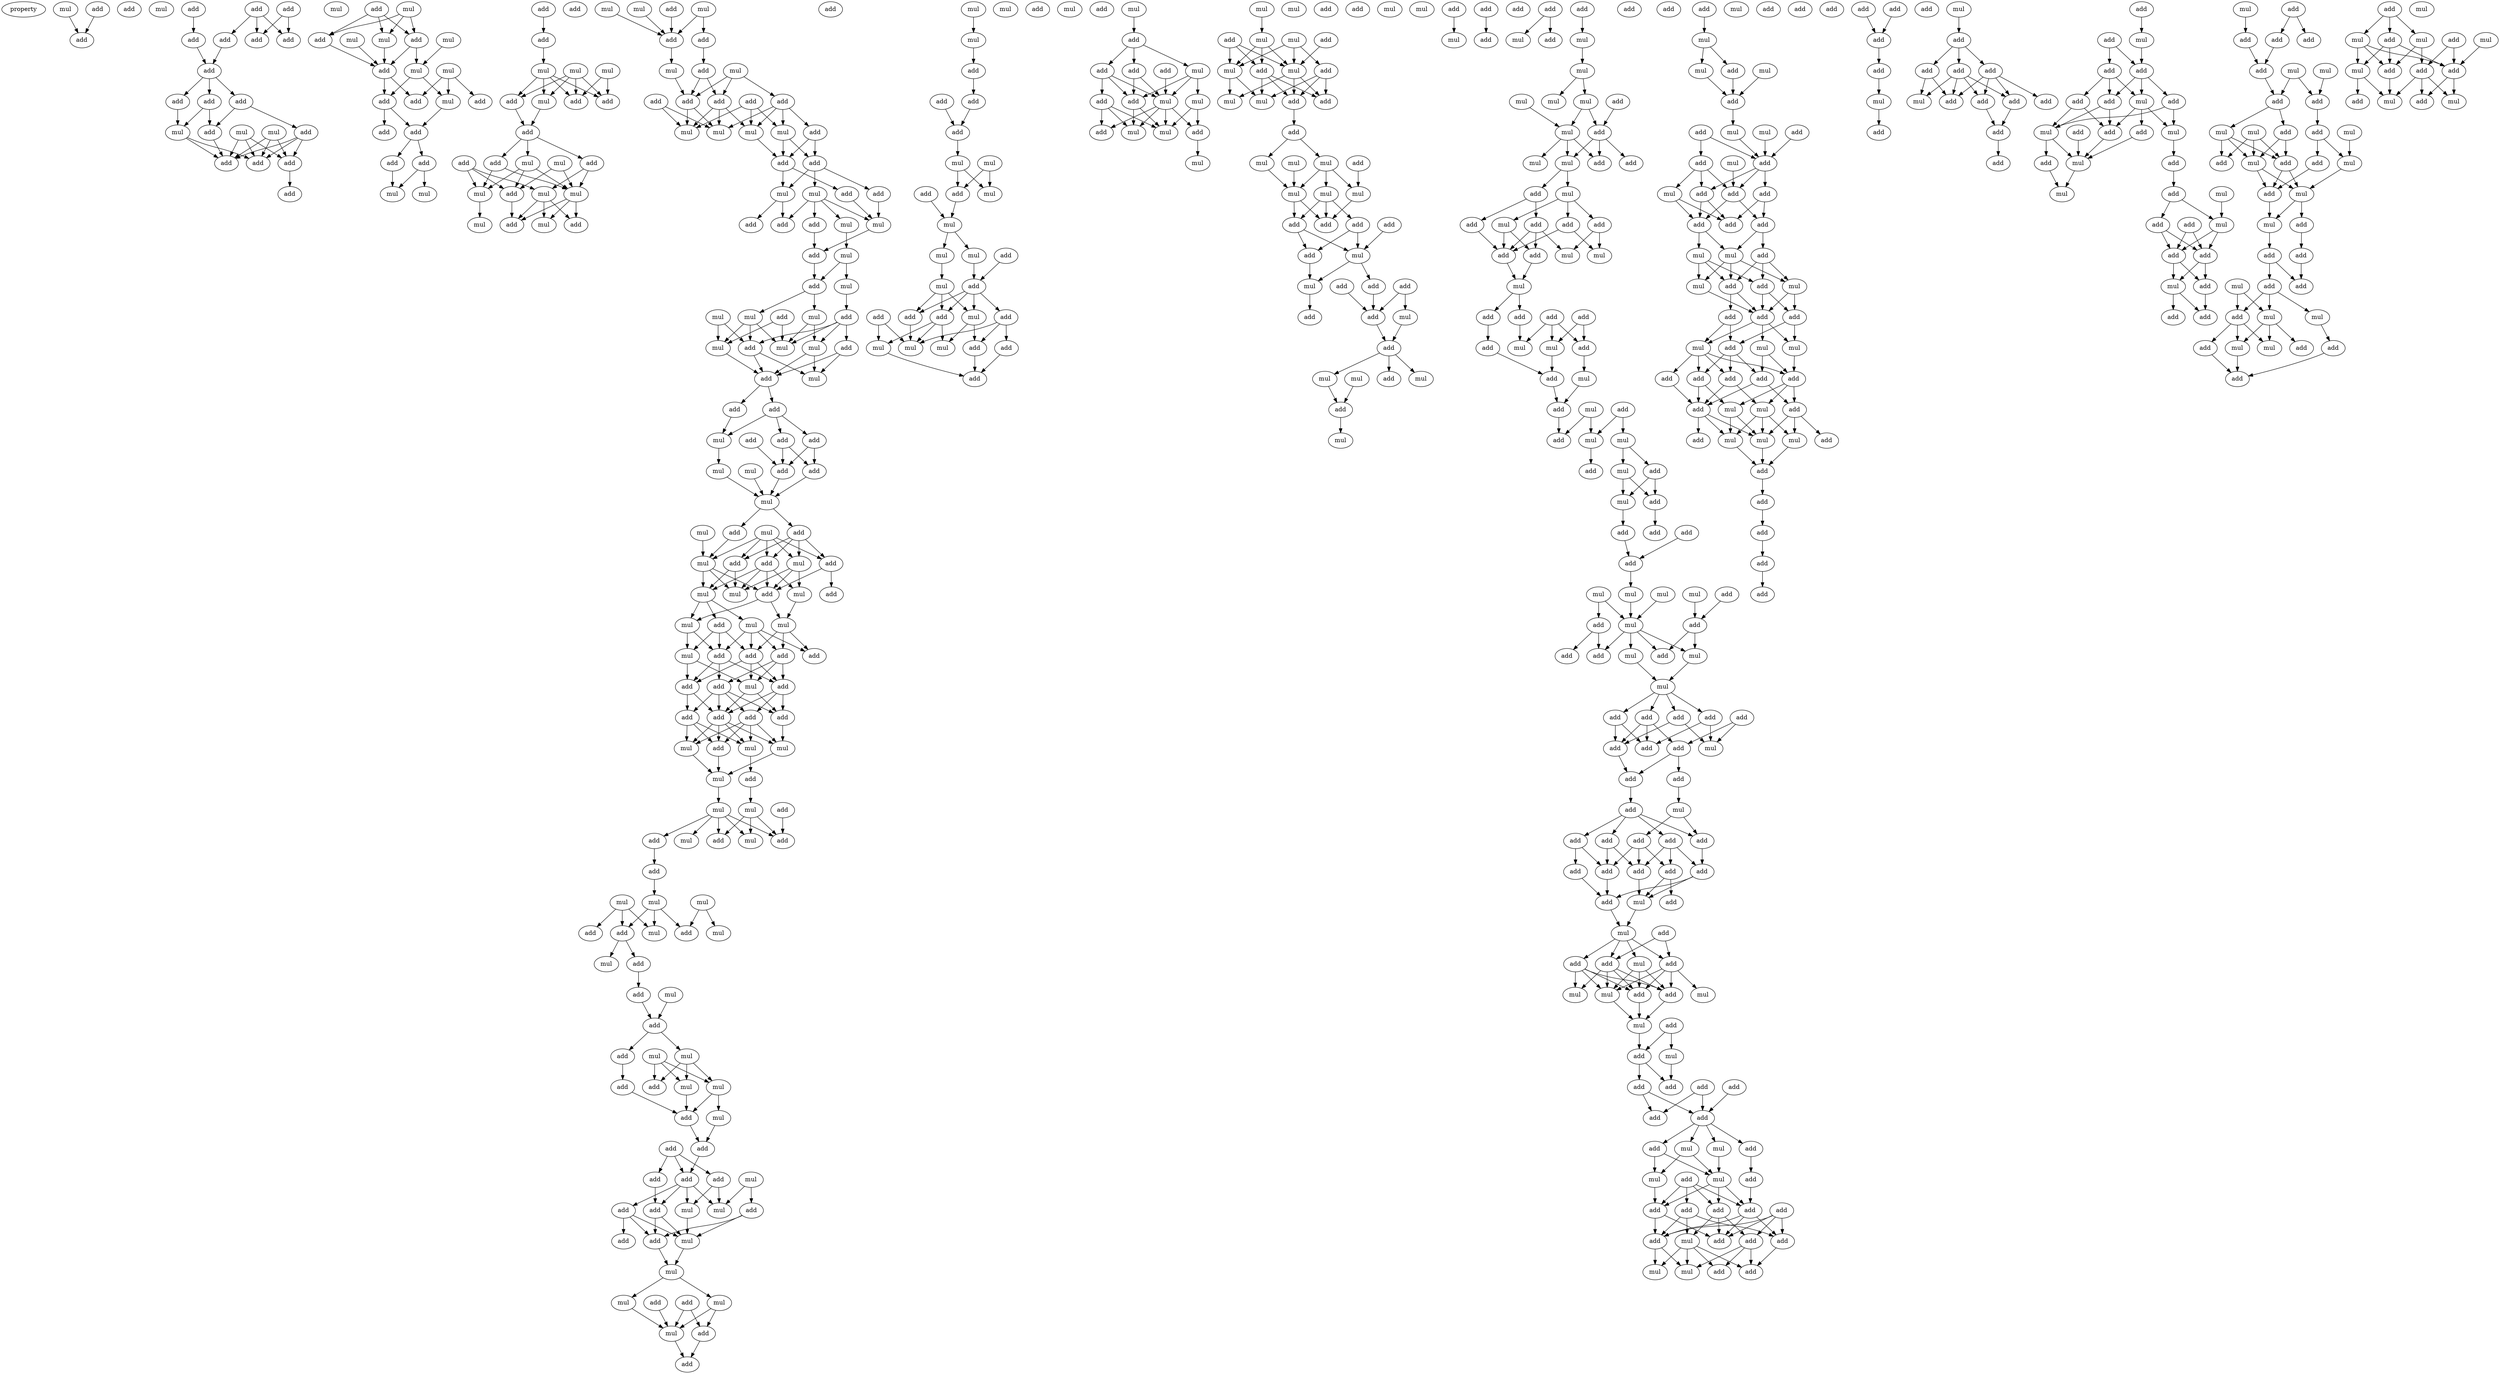 digraph {
    node [fontcolor=black]
    property [mul=2,lf=1.2]
    0 [ label = mul ];
    1 [ label = add ];
    2 [ label = mul ];
    3 [ label = add ];
    4 [ label = add ];
    5 [ label = add ];
    6 [ label = add ];
    7 [ label = add ];
    8 [ label = add ];
    9 [ label = add ];
    10 [ label = add ];
    11 [ label = add ];
    12 [ label = add ];
    13 [ label = add ];
    14 [ label = add ];
    15 [ label = add ];
    16 [ label = add ];
    17 [ label = mul ];
    18 [ label = add ];
    19 [ label = mul ];
    20 [ label = mul ];
    21 [ label = add ];
    22 [ label = add ];
    23 [ label = add ];
    24 [ label = mul ];
    25 [ label = add ];
    26 [ label = add ];
    27 [ label = mul ];
    28 [ label = mul ];
    29 [ label = mul ];
    30 [ label = add ];
    31 [ label = mul ];
    32 [ label = add ];
    33 [ label = add ];
    34 [ label = mul ];
    35 [ label = mul ];
    36 [ label = add ];
    37 [ label = mul ];
    38 [ label = add ];
    39 [ label = add ];
    40 [ label = add ];
    41 [ label = add ];
    42 [ label = add ];
    43 [ label = add ];
    44 [ label = add ];
    45 [ label = mul ];
    46 [ label = mul ];
    47 [ label = add ];
    48 [ label = mul ];
    49 [ label = mul ];
    50 [ label = mul ];
    51 [ label = add ];
    52 [ label = add ];
    53 [ label = mul ];
    54 [ label = add ];
    55 [ label = add ];
    56 [ label = add ];
    57 [ label = mul ];
    58 [ label = mul ];
    59 [ label = add ];
    60 [ label = add ];
    61 [ label = mul ];
    62 [ label = mul ];
    63 [ label = mul ];
    64 [ label = add ];
    65 [ label = add ];
    66 [ label = add ];
    67 [ label = mul ];
    68 [ label = mul ];
    69 [ label = add ];
    70 [ label = mul ];
    71 [ label = add ];
    72 [ label = mul ];
    73 [ label = mul ];
    74 [ label = add ];
    75 [ label = add ];
    76 [ label = add ];
    77 [ label = mul ];
    78 [ label = mul ];
    79 [ label = add ];
    80 [ label = add ];
    81 [ label = add ];
    82 [ label = add ];
    83 [ label = add ];
    84 [ label = add ];
    85 [ label = mul ];
    86 [ label = mul ];
    87 [ label = mul ];
    88 [ label = mul ];
    89 [ label = add ];
    90 [ label = add ];
    91 [ label = add ];
    92 [ label = mul ];
    93 [ label = add ];
    94 [ label = mul ];
    95 [ label = add ];
    96 [ label = add ];
    97 [ label = add ];
    98 [ label = mul ];
    99 [ label = add ];
    100 [ label = mul ];
    101 [ label = mul ];
    102 [ label = add ];
    103 [ label = add ];
    104 [ label = mul ];
    105 [ label = mul ];
    106 [ label = mul ];
    107 [ label = add ];
    108 [ label = mul ];
    109 [ label = add ];
    110 [ label = add ];
    111 [ label = mul ];
    112 [ label = add ];
    113 [ label = mul ];
    114 [ label = mul ];
    115 [ label = add ];
    116 [ label = mul ];
    117 [ label = add ];
    118 [ label = add ];
    119 [ label = add ];
    120 [ label = add ];
    121 [ label = add ];
    122 [ label = mul ];
    123 [ label = add ];
    124 [ label = add ];
    125 [ label = mul ];
    126 [ label = mul ];
    127 [ label = mul ];
    128 [ label = mul ];
    129 [ label = mul ];
    130 [ label = add ];
    131 [ label = add ];
    132 [ label = add ];
    133 [ label = mul ];
    134 [ label = add ];
    135 [ label = add ];
    136 [ label = mul ];
    137 [ label = add ];
    138 [ label = mul ];
    139 [ label = mul ];
    140 [ label = mul ];
    141 [ label = add ];
    142 [ label = mul ];
    143 [ label = mul ];
    144 [ label = add ];
    145 [ label = mul ];
    146 [ label = mul ];
    147 [ label = add ];
    148 [ label = add ];
    149 [ label = add ];
    150 [ label = add ];
    151 [ label = add ];
    152 [ label = add ];
    153 [ label = mul ];
    154 [ label = add ];
    155 [ label = add ];
    156 [ label = add ];
    157 [ label = add ];
    158 [ label = add ];
    159 [ label = mul ];
    160 [ label = add ];
    161 [ label = mul ];
    162 [ label = mul ];
    163 [ label = add ];
    164 [ label = mul ];
    165 [ label = mul ];
    166 [ label = add ];
    167 [ label = mul ];
    168 [ label = add ];
    169 [ label = add ];
    170 [ label = mul ];
    171 [ label = mul ];
    172 [ label = add ];
    173 [ label = add ];
    174 [ label = mul ];
    175 [ label = mul ];
    176 [ label = mul ];
    177 [ label = mul ];
    178 [ label = mul ];
    179 [ label = add ];
    180 [ label = add ];
    181 [ label = add ];
    182 [ label = mul ];
    183 [ label = add ];
    184 [ label = mul ];
    185 [ label = add ];
    186 [ label = add ];
    187 [ label = mul ];
    188 [ label = add ];
    189 [ label = mul ];
    190 [ label = add ];
    191 [ label = mul ];
    192 [ label = mul ];
    193 [ label = add ];
    194 [ label = mul ];
    195 [ label = add ];
    196 [ label = add ];
    197 [ label = add ];
    198 [ label = add ];
    199 [ label = add ];
    200 [ label = add ];
    201 [ label = mul ];
    202 [ label = mul ];
    203 [ label = mul ];
    204 [ label = add ];
    205 [ label = add ];
    206 [ label = add ];
    207 [ label = add ];
    208 [ label = mul ];
    209 [ label = add ];
    210 [ label = mul ];
    211 [ label = mul ];
    212 [ label = add ];
    213 [ label = add ];
    214 [ label = mul ];
    215 [ label = mul ];
    216 [ label = add ];
    217 [ label = add ];
    218 [ label = mul ];
    219 [ label = mul ];
    220 [ label = add ];
    221 [ label = add ];
    222 [ label = mul ];
    223 [ label = add ];
    224 [ label = add ];
    225 [ label = mul ];
    226 [ label = add ];
    227 [ label = mul ];
    228 [ label = mul ];
    229 [ label = add ];
    230 [ label = add ];
    231 [ label = mul ];
    232 [ label = add ];
    233 [ label = mul ];
    234 [ label = mul ];
    235 [ label = add ];
    236 [ label = mul ];
    237 [ label = add ];
    238 [ label = mul ];
    239 [ label = add ];
    240 [ label = add ];
    241 [ label = add ];
    242 [ label = add ];
    243 [ label = mul ];
    244 [ label = mul ];
    245 [ label = add ];
    246 [ label = mul ];
    247 [ label = add ];
    248 [ label = mul ];
    249 [ label = add ];
    250 [ label = mul ];
    251 [ label = add ];
    252 [ label = mul ];
    253 [ label = add ];
    254 [ label = add ];
    255 [ label = add ];
    256 [ label = mul ];
    257 [ label = mul ];
    258 [ label = add ];
    259 [ label = add ];
    260 [ label = mul ];
    261 [ label = add ];
    262 [ label = add ];
    263 [ label = mul ];
    264 [ label = mul ];
    265 [ label = mul ];
    266 [ label = add ];
    267 [ label = mul ];
    268 [ label = add ];
    269 [ label = mul ];
    270 [ label = mul ];
    271 [ label = mul ];
    272 [ label = add ];
    273 [ label = add ];
    274 [ label = mul ];
    275 [ label = add ];
    276 [ label = mul ];
    277 [ label = mul ];
    278 [ label = add ];
    279 [ label = add ];
    280 [ label = add ];
    281 [ label = mul ];
    282 [ label = mul ];
    283 [ label = mul ];
    284 [ label = mul ];
    285 [ label = mul ];
    286 [ label = mul ];
    287 [ label = add ];
    288 [ label = add ];
    289 [ label = add ];
    290 [ label = add ];
    291 [ label = add ];
    292 [ label = add ];
    293 [ label = mul ];
    294 [ label = mul ];
    295 [ label = add ];
    296 [ label = add ];
    297 [ label = add ];
    298 [ label = add ];
    299 [ label = mul ];
    300 [ label = mul ];
    301 [ label = add ];
    302 [ label = add ];
    303 [ label = add ];
    304 [ label = mul ];
    305 [ label = mul ];
    306 [ label = mul ];
    307 [ label = mul ];
    308 [ label = add ];
    309 [ label = add ];
    310 [ label = add ];
    311 [ label = add ];
    312 [ label = add ];
    313 [ label = mul ];
    314 [ label = add ];
    315 [ label = mul ];
    316 [ label = add ];
    317 [ label = mul ];
    318 [ label = add ];
    319 [ label = add ];
    320 [ label = mul ];
    321 [ label = mul ];
    322 [ label = mul ];
    323 [ label = add ];
    324 [ label = mul ];
    325 [ label = mul ];
    326 [ label = mul ];
    327 [ label = add ];
    328 [ label = mul ];
    329 [ label = add ];
    330 [ label = mul ];
    331 [ label = add ];
    332 [ label = add ];
    333 [ label = mul ];
    334 [ label = add ];
    335 [ label = mul ];
    336 [ label = add ];
    337 [ label = add ];
    338 [ label = add ];
    339 [ label = mul ];
    340 [ label = mul ];
    341 [ label = add ];
    342 [ label = add ];
    343 [ label = mul ];
    344 [ label = add ];
    345 [ label = add ];
    346 [ label = add ];
    347 [ label = add ];
    348 [ label = add ];
    349 [ label = mul ];
    350 [ label = mul ];
    351 [ label = add ];
    352 [ label = add ];
    353 [ label = mul ];
    354 [ label = add ];
    355 [ label = add ];
    356 [ label = mul ];
    357 [ label = mul ];
    358 [ label = mul ];
    359 [ label = add ];
    360 [ label = mul ];
    361 [ label = add ];
    362 [ label = add ];
    363 [ label = mul ];
    364 [ label = add ];
    365 [ label = add ];
    366 [ label = add ];
    367 [ label = add ];
    368 [ label = add ];
    369 [ label = mul ];
    370 [ label = add ];
    371 [ label = mul ];
    372 [ label = mul ];
    373 [ label = mul ];
    374 [ label = mul ];
    375 [ label = add ];
    376 [ label = add ];
    377 [ label = add ];
    378 [ label = mul ];
    379 [ label = add ];
    380 [ label = add ];
    381 [ label = mul ];
    382 [ label = mul ];
    383 [ label = add ];
    384 [ label = add ];
    385 [ label = add ];
    386 [ label = add ];
    387 [ label = add ];
    388 [ label = add ];
    389 [ label = mul ];
    390 [ label = add ];
    391 [ label = add ];
    392 [ label = add ];
    393 [ label = add ];
    394 [ label = mul ];
    395 [ label = add ];
    396 [ label = add ];
    397 [ label = add ];
    398 [ label = add ];
    399 [ label = add ];
    400 [ label = add ];
    401 [ label = add ];
    402 [ label = add ];
    403 [ label = add ];
    404 [ label = add ];
    405 [ label = add ];
    406 [ label = add ];
    407 [ label = mul ];
    408 [ label = add ];
    409 [ label = mul ];
    410 [ label = add ];
    411 [ label = mul ];
    412 [ label = add ];
    413 [ label = add ];
    414 [ label = add ];
    415 [ label = mul ];
    416 [ label = mul ];
    417 [ label = add ];
    418 [ label = mul ];
    419 [ label = add ];
    420 [ label = mul ];
    421 [ label = add ];
    422 [ label = add ];
    423 [ label = mul ];
    424 [ label = add ];
    425 [ label = add ];
    426 [ label = add ];
    427 [ label = add ];
    428 [ label = add ];
    429 [ label = add ];
    430 [ label = add ];
    431 [ label = add ];
    432 [ label = add ];
    433 [ label = mul ];
    434 [ label = mul ];
    435 [ label = add ];
    436 [ label = mul ];
    437 [ label = add ];
    438 [ label = add ];
    439 [ label = mul ];
    440 [ label = add ];
    441 [ label = add ];
    442 [ label = add ];
    443 [ label = add ];
    444 [ label = add ];
    445 [ label = add ];
    446 [ label = add ];
    447 [ label = mul ];
    448 [ label = add ];
    449 [ label = add ];
    450 [ label = add ];
    451 [ label = mul ];
    452 [ label = add ];
    453 [ label = add ];
    454 [ label = mul ];
    455 [ label = mul ];
    456 [ label = mul ];
    457 [ label = add ];
    458 [ label = mul ];
    459 [ label = add ];
    460 [ label = mul ];
    461 [ label = mul ];
    462 [ label = add ];
    463 [ label = add ];
    464 [ label = add ];
    465 [ label = mul ];
    466 [ label = add ];
    467 [ label = add ];
    468 [ label = mul ];
    469 [ label = add ];
    470 [ label = add ];
    471 [ label = add ];
    472 [ label = add ];
    473 [ label = add ];
    474 [ label = mul ];
    475 [ label = add ];
    476 [ label = mul ];
    477 [ label = mul ];
    478 [ label = add ];
    479 [ label = add ];
    480 [ label = mul ];
    481 [ label = add ];
    482 [ label = add ];
    483 [ label = add ];
    484 [ label = add ];
    485 [ label = mul ];
    486 [ label = mul ];
    487 [ label = mul ];
    488 [ label = add ];
    489 [ label = add ];
    490 [ label = add ];
    491 [ label = add ];
    492 [ label = add ];
    493 [ label = add ];
    494 [ label = mul ];
    495 [ label = mul ];
    496 [ label = add ];
    497 [ label = mul ];
    498 [ label = add ];
    499 [ label = add ];
    500 [ label = mul ];
    501 [ label = mul ];
    502 [ label = add ];
    503 [ label = add ];
    504 [ label = mul ];
    505 [ label = add ];
    506 [ label = add ];
    507 [ label = add ];
    508 [ label = add ];
    509 [ label = add ];
    510 [ label = add ];
    511 [ label = add ];
    512 [ label = add ];
    513 [ label = add ];
    514 [ label = add ];
    515 [ label = mul ];
    516 [ label = add ];
    517 [ label = add ];
    518 [ label = mul ];
    519 [ label = add ];
    520 [ label = add ];
    521 [ label = add ];
    522 [ label = add ];
    523 [ label = add ];
    524 [ label = mul ];
    525 [ label = add ];
    526 [ label = add ];
    527 [ label = add ];
    528 [ label = add ];
    529 [ label = add ];
    530 [ label = add ];
    531 [ label = mul ];
    532 [ label = add ];
    533 [ label = add ];
    534 [ label = add ];
    535 [ label = add ];
    536 [ label = add ];
    537 [ label = add ];
    538 [ label = mul ];
    539 [ label = add ];
    540 [ label = mul ];
    541 [ label = add ];
    542 [ label = mul ];
    543 [ label = add ];
    544 [ label = add ];
    545 [ label = mul ];
    546 [ label = add ];
    547 [ label = mul ];
    548 [ label = add ];
    549 [ label = mul ];
    550 [ label = add ];
    551 [ label = mul ];
    552 [ label = add ];
    553 [ label = add ];
    554 [ label = add ];
    555 [ label = mul ];
    556 [ label = add ];
    557 [ label = mul ];
    558 [ label = add ];
    559 [ label = add ];
    560 [ label = add ];
    561 [ label = add ];
    562 [ label = add ];
    563 [ label = add ];
    564 [ label = add ];
    565 [ label = mul ];
    566 [ label = mul ];
    567 [ label = add ];
    568 [ label = add ];
    569 [ label = add ];
    570 [ label = mul ];
    571 [ label = mul ];
    572 [ label = mul ];
    573 [ label = add ];
    574 [ label = add ];
    575 [ label = mul ];
    576 [ label = add ];
    577 [ label = add ];
    578 [ label = mul ];
    579 [ label = add ];
    580 [ label = mul ];
    581 [ label = add ];
    582 [ label = mul ];
    583 [ label = add ];
    584 [ label = add ];
    585 [ label = mul ];
    586 [ label = add ];
    587 [ label = add ];
    588 [ label = add ];
    589 [ label = mul ];
    590 [ label = mul ];
    591 [ label = mul ];
    592 [ label = add ];
    593 [ label = add ];
    594 [ label = mul ];
    595 [ label = add ];
    596 [ label = add ];
    597 [ label = add ];
    598 [ label = add ];
    599 [ label = mul ];
    600 [ label = mul ];
    601 [ label = add ];
    602 [ label = mul ];
    603 [ label = mul ];
    604 [ label = add ];
    605 [ label = add ];
    606 [ label = add ];
    607 [ label = mul ];
    608 [ label = mul ];
    609 [ label = add ];
    610 [ label = add ];
    611 [ label = mul ];
    0 -> 4 [ name = 0 ];
    3 -> 4 [ name = 1 ];
    5 -> 9 [ name = 2 ];
    6 -> 8 [ name = 3 ];
    6 -> 10 [ name = 4 ];
    6 -> 11 [ name = 5 ];
    7 -> 8 [ name = 6 ];
    7 -> 11 [ name = 7 ];
    9 -> 12 [ name = 8 ];
    10 -> 12 [ name = 9 ];
    12 -> 13 [ name = 10 ];
    12 -> 14 [ name = 11 ];
    12 -> 15 [ name = 12 ];
    13 -> 16 [ name = 13 ];
    13 -> 18 [ name = 14 ];
    14 -> 17 [ name = 15 ];
    15 -> 17 [ name = 16 ];
    15 -> 18 [ name = 17 ];
    16 -> 21 [ name = 18 ];
    16 -> 22 [ name = 19 ];
    16 -> 23 [ name = 20 ];
    17 -> 22 [ name = 21 ];
    17 -> 23 [ name = 22 ];
    18 -> 23 [ name = 23 ];
    19 -> 21 [ name = 24 ];
    19 -> 22 [ name = 25 ];
    19 -> 23 [ name = 26 ];
    20 -> 21 [ name = 27 ];
    20 -> 22 [ name = 28 ];
    20 -> 23 [ name = 29 ];
    21 -> 25 [ name = 30 ];
    26 -> 29 [ name = 31 ];
    26 -> 30 [ name = 32 ];
    26 -> 32 [ name = 33 ];
    27 -> 29 [ name = 34 ];
    27 -> 30 [ name = 35 ];
    27 -> 32 [ name = 36 ];
    28 -> 33 [ name = 37 ];
    29 -> 33 [ name = 38 ];
    30 -> 33 [ name = 39 ];
    30 -> 34 [ name = 40 ];
    31 -> 34 [ name = 41 ];
    32 -> 33 [ name = 42 ];
    33 -> 36 [ name = 43 ];
    33 -> 38 [ name = 44 ];
    34 -> 36 [ name = 45 ];
    34 -> 37 [ name = 46 ];
    35 -> 37 [ name = 47 ];
    35 -> 38 [ name = 48 ];
    35 -> 39 [ name = 49 ];
    36 -> 40 [ name = 50 ];
    36 -> 41 [ name = 51 ];
    37 -> 40 [ name = 52 ];
    40 -> 42 [ name = 53 ];
    40 -> 43 [ name = 54 ];
    42 -> 46 [ name = 55 ];
    43 -> 45 [ name = 56 ];
    43 -> 46 [ name = 57 ];
    44 -> 47 [ name = 58 ];
    47 -> 50 [ name = 59 ];
    48 -> 52 [ name = 60 ];
    48 -> 54 [ name = 61 ];
    49 -> 51 [ name = 62 ];
    49 -> 52 [ name = 63 ];
    49 -> 53 [ name = 64 ];
    49 -> 54 [ name = 65 ];
    50 -> 51 [ name = 66 ];
    50 -> 52 [ name = 67 ];
    50 -> 53 [ name = 68 ];
    50 -> 54 [ name = 69 ];
    51 -> 55 [ name = 70 ];
    53 -> 55 [ name = 71 ];
    55 -> 57 [ name = 72 ];
    55 -> 59 [ name = 73 ];
    55 -> 60 [ name = 74 ];
    56 -> 61 [ name = 75 ];
    56 -> 63 [ name = 76 ];
    56 -> 64 [ name = 77 ];
    57 -> 62 [ name = 78 ];
    57 -> 63 [ name = 79 ];
    57 -> 64 [ name = 80 ];
    58 -> 62 [ name = 81 ];
    58 -> 64 [ name = 82 ];
    59 -> 62 [ name = 83 ];
    59 -> 63 [ name = 84 ];
    60 -> 61 [ name = 85 ];
    60 -> 62 [ name = 86 ];
    61 -> 65 [ name = 87 ];
    61 -> 66 [ name = 88 ];
    61 -> 67 [ name = 89 ];
    62 -> 65 [ name = 90 ];
    62 -> 66 [ name = 91 ];
    62 -> 67 [ name = 92 ];
    63 -> 68 [ name = 93 ];
    64 -> 66 [ name = 94 ];
    70 -> 75 [ name = 95 ];
    71 -> 75 [ name = 96 ];
    72 -> 75 [ name = 97 ];
    73 -> 75 [ name = 98 ];
    73 -> 76 [ name = 99 ];
    75 -> 77 [ name = 100 ];
    76 -> 79 [ name = 101 ];
    77 -> 81 [ name = 102 ];
    78 -> 80 [ name = 103 ];
    78 -> 81 [ name = 104 ];
    78 -> 83 [ name = 105 ];
    79 -> 81 [ name = 106 ];
    79 -> 83 [ name = 107 ];
    80 -> 85 [ name = 108 ];
    80 -> 86 [ name = 109 ];
    80 -> 87 [ name = 110 ];
    80 -> 89 [ name = 111 ];
    81 -> 87 [ name = 112 ];
    81 -> 88 [ name = 113 ];
    82 -> 87 [ name = 114 ];
    82 -> 88 [ name = 115 ];
    83 -> 86 [ name = 116 ];
    83 -> 87 [ name = 117 ];
    83 -> 88 [ name = 118 ];
    84 -> 85 [ name = 119 ];
    84 -> 86 [ name = 120 ];
    84 -> 88 [ name = 121 ];
    85 -> 90 [ name = 122 ];
    85 -> 91 [ name = 123 ];
    86 -> 91 [ name = 124 ];
    89 -> 90 [ name = 125 ];
    89 -> 91 [ name = 126 ];
    90 -> 92 [ name = 127 ];
    90 -> 93 [ name = 128 ];
    90 -> 94 [ name = 129 ];
    91 -> 94 [ name = 130 ];
    91 -> 95 [ name = 131 ];
    92 -> 96 [ name = 132 ];
    92 -> 98 [ name = 133 ];
    92 -> 99 [ name = 134 ];
    92 -> 100 [ name = 135 ];
    93 -> 100 [ name = 136 ];
    94 -> 96 [ name = 137 ];
    94 -> 97 [ name = 138 ];
    95 -> 100 [ name = 139 ];
    98 -> 101 [ name = 140 ];
    99 -> 102 [ name = 141 ];
    100 -> 102 [ name = 142 ];
    101 -> 103 [ name = 143 ];
    101 -> 104 [ name = 144 ];
    102 -> 103 [ name = 145 ];
    103 -> 106 [ name = 146 ];
    103 -> 108 [ name = 147 ];
    104 -> 109 [ name = 148 ];
    105 -> 110 [ name = 149 ];
    105 -> 114 [ name = 150 ];
    106 -> 111 [ name = 151 ];
    106 -> 113 [ name = 152 ];
    107 -> 113 [ name = 153 ];
    107 -> 114 [ name = 154 ];
    108 -> 110 [ name = 155 ];
    108 -> 113 [ name = 156 ];
    108 -> 114 [ name = 157 ];
    109 -> 110 [ name = 158 ];
    109 -> 111 [ name = 159 ];
    109 -> 112 [ name = 160 ];
    109 -> 113 [ name = 161 ];
    110 -> 115 [ name = 162 ];
    110 -> 116 [ name = 163 ];
    111 -> 115 [ name = 164 ];
    111 -> 116 [ name = 165 ];
    112 -> 115 [ name = 166 ];
    112 -> 116 [ name = 167 ];
    114 -> 115 [ name = 168 ];
    115 -> 117 [ name = 169 ];
    115 -> 118 [ name = 170 ];
    117 -> 122 [ name = 171 ];
    118 -> 119 [ name = 172 ];
    118 -> 121 [ name = 173 ];
    118 -> 122 [ name = 174 ];
    119 -> 123 [ name = 175 ];
    119 -> 124 [ name = 176 ];
    120 -> 124 [ name = 177 ];
    121 -> 123 [ name = 178 ];
    121 -> 124 [ name = 179 ];
    122 -> 125 [ name = 180 ];
    123 -> 127 [ name = 181 ];
    124 -> 127 [ name = 182 ];
    125 -> 127 [ name = 183 ];
    126 -> 127 [ name = 184 ];
    127 -> 130 [ name = 185 ];
    127 -> 131 [ name = 186 ];
    128 -> 132 [ name = 187 ];
    128 -> 133 [ name = 188 ];
    128 -> 134 [ name = 189 ];
    128 -> 135 [ name = 190 ];
    128 -> 136 [ name = 191 ];
    129 -> 133 [ name = 192 ];
    130 -> 133 [ name = 193 ];
    131 -> 132 [ name = 194 ];
    131 -> 134 [ name = 195 ];
    131 -> 135 [ name = 196 ];
    131 -> 136 [ name = 197 ];
    132 -> 138 [ name = 198 ];
    132 -> 140 [ name = 199 ];
    133 -> 137 [ name = 200 ];
    133 -> 138 [ name = 201 ];
    133 -> 140 [ name = 202 ];
    134 -> 137 [ name = 203 ];
    134 -> 141 [ name = 204 ];
    135 -> 137 [ name = 205 ];
    135 -> 138 [ name = 206 ];
    135 -> 139 [ name = 207 ];
    135 -> 140 [ name = 208 ];
    136 -> 137 [ name = 209 ];
    136 -> 138 [ name = 210 ];
    136 -> 139 [ name = 211 ];
    137 -> 143 [ name = 212 ];
    137 -> 145 [ name = 213 ];
    139 -> 143 [ name = 214 ];
    140 -> 142 [ name = 215 ];
    140 -> 144 [ name = 216 ];
    140 -> 145 [ name = 217 ];
    142 -> 147 [ name = 218 ];
    142 -> 148 [ name = 219 ];
    142 -> 149 [ name = 220 ];
    142 -> 150 [ name = 221 ];
    143 -> 148 [ name = 222 ];
    143 -> 149 [ name = 223 ];
    143 -> 150 [ name = 224 ];
    144 -> 146 [ name = 225 ];
    144 -> 147 [ name = 226 ];
    144 -> 148 [ name = 227 ];
    145 -> 146 [ name = 228 ];
    145 -> 147 [ name = 229 ];
    146 -> 153 [ name = 230 ];
    146 -> 154 [ name = 231 ];
    147 -> 151 [ name = 232 ];
    147 -> 152 [ name = 233 ];
    147 -> 154 [ name = 234 ];
    148 -> 151 [ name = 235 ];
    148 -> 153 [ name = 236 ];
    148 -> 154 [ name = 237 ];
    149 -> 151 [ name = 238 ];
    149 -> 152 [ name = 239 ];
    149 -> 153 [ name = 240 ];
    151 -> 155 [ name = 241 ];
    151 -> 156 [ name = 242 ];
    151 -> 158 [ name = 243 ];
    152 -> 155 [ name = 244 ];
    152 -> 156 [ name = 245 ];
    152 -> 157 [ name = 246 ];
    152 -> 158 [ name = 247 ];
    153 -> 156 [ name = 248 ];
    153 -> 158 [ name = 249 ];
    154 -> 156 [ name = 250 ];
    154 -> 157 [ name = 251 ];
    155 -> 159 [ name = 252 ];
    155 -> 160 [ name = 253 ];
    155 -> 161 [ name = 254 ];
    155 -> 162 [ name = 255 ];
    156 -> 159 [ name = 256 ];
    156 -> 160 [ name = 257 ];
    156 -> 161 [ name = 258 ];
    156 -> 162 [ name = 259 ];
    157 -> 159 [ name = 260 ];
    157 -> 160 [ name = 261 ];
    157 -> 162 [ name = 262 ];
    158 -> 161 [ name = 263 ];
    159 -> 163 [ name = 264 ];
    160 -> 164 [ name = 265 ];
    161 -> 164 [ name = 266 ];
    162 -> 164 [ name = 267 ];
    163 -> 167 [ name = 268 ];
    164 -> 165 [ name = 269 ];
    165 -> 168 [ name = 270 ];
    165 -> 169 [ name = 271 ];
    165 -> 170 [ name = 272 ];
    165 -> 171 [ name = 273 ];
    165 -> 172 [ name = 274 ];
    166 -> 168 [ name = 275 ];
    167 -> 168 [ name = 276 ];
    167 -> 169 [ name = 277 ];
    167 -> 170 [ name = 278 ];
    172 -> 173 [ name = 279 ];
    173 -> 176 [ name = 280 ];
    174 -> 178 [ name = 281 ];
    174 -> 180 [ name = 282 ];
    175 -> 177 [ name = 283 ];
    175 -> 179 [ name = 284 ];
    175 -> 181 [ name = 285 ];
    176 -> 177 [ name = 286 ];
    176 -> 179 [ name = 287 ];
    176 -> 180 [ name = 288 ];
    179 -> 182 [ name = 289 ];
    179 -> 183 [ name = 290 ];
    183 -> 185 [ name = 291 ];
    184 -> 186 [ name = 292 ];
    185 -> 186 [ name = 293 ];
    186 -> 187 [ name = 294 ];
    186 -> 188 [ name = 295 ];
    187 -> 190 [ name = 296 ];
    187 -> 191 [ name = 297 ];
    187 -> 192 [ name = 298 ];
    188 -> 193 [ name = 299 ];
    189 -> 190 [ name = 300 ];
    189 -> 191 [ name = 301 ];
    189 -> 192 [ name = 302 ];
    191 -> 194 [ name = 303 ];
    191 -> 195 [ name = 304 ];
    192 -> 195 [ name = 305 ];
    193 -> 195 [ name = 306 ];
    194 -> 197 [ name = 307 ];
    195 -> 197 [ name = 308 ];
    196 -> 198 [ name = 309 ];
    196 -> 199 [ name = 310 ];
    196 -> 200 [ name = 311 ];
    197 -> 200 [ name = 312 ];
    198 -> 202 [ name = 313 ];
    198 -> 203 [ name = 314 ];
    199 -> 206 [ name = 315 ];
    200 -> 202 [ name = 316 ];
    200 -> 203 [ name = 317 ];
    200 -> 205 [ name = 318 ];
    200 -> 206 [ name = 319 ];
    201 -> 202 [ name = 320 ];
    201 -> 204 [ name = 321 ];
    203 -> 208 [ name = 322 ];
    204 -> 208 [ name = 323 ];
    204 -> 209 [ name = 324 ];
    205 -> 207 [ name = 325 ];
    205 -> 208 [ name = 326 ];
    205 -> 209 [ name = 327 ];
    206 -> 208 [ name = 328 ];
    206 -> 209 [ name = 329 ];
    208 -> 210 [ name = 330 ];
    209 -> 210 [ name = 331 ];
    210 -> 211 [ name = 332 ];
    210 -> 214 [ name = 333 ];
    211 -> 215 [ name = 334 ];
    212 -> 215 [ name = 335 ];
    213 -> 215 [ name = 336 ];
    213 -> 216 [ name = 337 ];
    214 -> 215 [ name = 338 ];
    214 -> 216 [ name = 339 ];
    215 -> 217 [ name = 340 ];
    216 -> 217 [ name = 341 ];
    218 -> 219 [ name = 342 ];
    219 -> 220 [ name = 343 ];
    220 -> 224 [ name = 344 ];
    221 -> 226 [ name = 345 ];
    224 -> 226 [ name = 346 ];
    226 -> 227 [ name = 347 ];
    227 -> 230 [ name = 348 ];
    227 -> 231 [ name = 349 ];
    228 -> 230 [ name = 350 ];
    228 -> 231 [ name = 351 ];
    230 -> 233 [ name = 352 ];
    232 -> 233 [ name = 353 ];
    233 -> 234 [ name = 354 ];
    233 -> 236 [ name = 355 ];
    234 -> 238 [ name = 356 ];
    235 -> 237 [ name = 357 ];
    236 -> 237 [ name = 358 ];
    237 -> 239 [ name = 359 ];
    237 -> 240 [ name = 360 ];
    237 -> 241 [ name = 361 ];
    237 -> 243 [ name = 362 ];
    238 -> 240 [ name = 363 ];
    238 -> 241 [ name = 364 ];
    238 -> 243 [ name = 365 ];
    239 -> 245 [ name = 366 ];
    239 -> 246 [ name = 367 ];
    239 -> 247 [ name = 368 ];
    240 -> 244 [ name = 369 ];
    240 -> 246 [ name = 370 ];
    240 -> 248 [ name = 371 ];
    241 -> 246 [ name = 372 ];
    242 -> 246 [ name = 373 ];
    242 -> 248 [ name = 374 ];
    243 -> 244 [ name = 375 ];
    243 -> 247 [ name = 376 ];
    245 -> 249 [ name = 377 ];
    247 -> 249 [ name = 378 ];
    248 -> 249 [ name = 379 ];
    250 -> 251 [ name = 380 ];
    251 -> 252 [ name = 381 ];
    251 -> 253 [ name = 382 ];
    251 -> 254 [ name = 383 ];
    252 -> 256 [ name = 384 ];
    252 -> 257 [ name = 385 ];
    252 -> 258 [ name = 386 ];
    253 -> 257 [ name = 387 ];
    253 -> 258 [ name = 388 ];
    254 -> 257 [ name = 389 ];
    254 -> 258 [ name = 390 ];
    254 -> 259 [ name = 391 ];
    255 -> 257 [ name = 392 ];
    256 -> 260 [ name = 393 ];
    256 -> 262 [ name = 394 ];
    257 -> 260 [ name = 395 ];
    257 -> 261 [ name = 396 ];
    257 -> 262 [ name = 397 ];
    257 -> 263 [ name = 398 ];
    258 -> 260 [ name = 399 ];
    258 -> 263 [ name = 400 ];
    259 -> 260 [ name = 401 ];
    259 -> 261 [ name = 402 ];
    259 -> 263 [ name = 403 ];
    262 -> 264 [ name = 404 ];
    265 -> 269 [ name = 405 ];
    266 -> 270 [ name = 406 ];
    267 -> 270 [ name = 407 ];
    267 -> 271 [ name = 408 ];
    267 -> 273 [ name = 409 ];
    268 -> 270 [ name = 410 ];
    268 -> 271 [ name = 411 ];
    268 -> 272 [ name = 412 ];
    269 -> 270 [ name = 413 ];
    269 -> 271 [ name = 414 ];
    269 -> 272 [ name = 415 ];
    270 -> 274 [ name = 416 ];
    270 -> 275 [ name = 417 ];
    270 -> 278 [ name = 418 ];
    271 -> 274 [ name = 419 ];
    271 -> 277 [ name = 420 ];
    272 -> 275 [ name = 421 ];
    272 -> 277 [ name = 422 ];
    272 -> 278 [ name = 423 ];
    273 -> 275 [ name = 424 ];
    273 -> 277 [ name = 425 ];
    273 -> 278 [ name = 426 ];
    278 -> 279 [ name = 427 ];
    279 -> 281 [ name = 428 ];
    279 -> 283 [ name = 429 ];
    280 -> 286 [ name = 430 ];
    281 -> 284 [ name = 431 ];
    281 -> 285 [ name = 432 ];
    281 -> 286 [ name = 433 ];
    282 -> 284 [ name = 434 ];
    283 -> 284 [ name = 435 ];
    284 -> 288 [ name = 436 ];
    284 -> 289 [ name = 437 ];
    285 -> 288 [ name = 438 ];
    285 -> 289 [ name = 439 ];
    285 -> 290 [ name = 440 ];
    286 -> 288 [ name = 441 ];
    287 -> 293 [ name = 442 ];
    289 -> 292 [ name = 443 ];
    289 -> 293 [ name = 444 ];
    290 -> 292 [ name = 445 ];
    290 -> 293 [ name = 446 ];
    292 -> 294 [ name = 447 ];
    293 -> 294 [ name = 448 ];
    293 -> 298 [ name = 449 ];
    294 -> 302 [ name = 450 ];
    296 -> 299 [ name = 451 ];
    296 -> 301 [ name = 452 ];
    297 -> 301 [ name = 453 ];
    298 -> 301 [ name = 454 ];
    299 -> 303 [ name = 455 ];
    301 -> 303 [ name = 456 ];
    303 -> 306 [ name = 457 ];
    303 -> 307 [ name = 458 ];
    303 -> 308 [ name = 459 ];
    305 -> 309 [ name = 460 ];
    307 -> 309 [ name = 461 ];
    309 -> 313 [ name = 462 ];
    310 -> 315 [ name = 463 ];
    311 -> 314 [ name = 464 ];
    316 -> 317 [ name = 465 ];
    316 -> 318 [ name = 466 ];
    319 -> 320 [ name = 467 ];
    320 -> 321 [ name = 468 ];
    321 -> 324 [ name = 469 ];
    321 -> 325 [ name = 470 ];
    322 -> 326 [ name = 471 ];
    323 -> 327 [ name = 472 ];
    324 -> 326 [ name = 473 ];
    324 -> 327 [ name = 474 ];
    326 -> 328 [ name = 475 ];
    326 -> 329 [ name = 476 ];
    326 -> 330 [ name = 477 ];
    327 -> 328 [ name = 478 ];
    327 -> 329 [ name = 479 ];
    327 -> 331 [ name = 480 ];
    328 -> 332 [ name = 481 ];
    328 -> 333 [ name = 482 ];
    332 -> 336 [ name = 483 ];
    332 -> 337 [ name = 484 ];
    333 -> 334 [ name = 485 ];
    333 -> 335 [ name = 486 ];
    333 -> 338 [ name = 487 ];
    334 -> 339 [ name = 488 ];
    334 -> 340 [ name = 489 ];
    335 -> 341 [ name = 490 ];
    335 -> 342 [ name = 491 ];
    336 -> 342 [ name = 492 ];
    337 -> 340 [ name = 493 ];
    337 -> 341 [ name = 494 ];
    337 -> 342 [ name = 495 ];
    338 -> 339 [ name = 496 ];
    338 -> 342 [ name = 497 ];
    341 -> 343 [ name = 498 ];
    342 -> 343 [ name = 499 ];
    343 -> 344 [ name = 500 ];
    343 -> 345 [ name = 501 ];
    344 -> 351 [ name = 502 ];
    345 -> 349 [ name = 503 ];
    346 -> 348 [ name = 504 ];
    346 -> 349 [ name = 505 ];
    346 -> 350 [ name = 506 ];
    347 -> 348 [ name = 507 ];
    347 -> 350 [ name = 508 ];
    348 -> 353 [ name = 509 ];
    350 -> 352 [ name = 510 ];
    351 -> 352 [ name = 511 ];
    352 -> 354 [ name = 512 ];
    353 -> 354 [ name = 513 ];
    354 -> 359 [ name = 514 ];
    355 -> 357 [ name = 515 ];
    355 -> 358 [ name = 516 ];
    356 -> 357 [ name = 517 ];
    356 -> 359 [ name = 518 ];
    357 -> 361 [ name = 519 ];
    358 -> 360 [ name = 520 ];
    358 -> 362 [ name = 521 ];
    360 -> 363 [ name = 522 ];
    360 -> 364 [ name = 523 ];
    362 -> 363 [ name = 524 ];
    362 -> 364 [ name = 525 ];
    363 -> 366 [ name = 526 ];
    364 -> 365 [ name = 527 ];
    366 -> 368 [ name = 528 ];
    367 -> 368 [ name = 529 ];
    368 -> 369 [ name = 530 ];
    369 -> 374 [ name = 531 ];
    370 -> 375 [ name = 532 ];
    371 -> 374 [ name = 533 ];
    372 -> 374 [ name = 534 ];
    372 -> 376 [ name = 535 ];
    373 -> 375 [ name = 536 ];
    374 -> 378 [ name = 537 ];
    374 -> 379 [ name = 538 ];
    374 -> 380 [ name = 539 ];
    374 -> 381 [ name = 540 ];
    375 -> 379 [ name = 541 ];
    375 -> 381 [ name = 542 ];
    376 -> 377 [ name = 543 ];
    376 -> 380 [ name = 544 ];
    378 -> 382 [ name = 545 ];
    381 -> 382 [ name = 546 ];
    382 -> 383 [ name = 547 ];
    382 -> 385 [ name = 548 ];
    382 -> 386 [ name = 549 ];
    382 -> 387 [ name = 550 ];
    383 -> 388 [ name = 551 ];
    383 -> 390 [ name = 552 ];
    383 -> 391 [ name = 553 ];
    384 -> 389 [ name = 554 ];
    384 -> 391 [ name = 555 ];
    385 -> 388 [ name = 556 ];
    385 -> 389 [ name = 557 ];
    386 -> 388 [ name = 558 ];
    386 -> 390 [ name = 559 ];
    387 -> 389 [ name = 560 ];
    387 -> 390 [ name = 561 ];
    388 -> 392 [ name = 562 ];
    391 -> 392 [ name = 563 ];
    391 -> 393 [ name = 564 ];
    392 -> 395 [ name = 565 ];
    393 -> 394 [ name = 566 ];
    394 -> 396 [ name = 567 ];
    394 -> 397 [ name = 568 ];
    395 -> 396 [ name = 569 ];
    395 -> 398 [ name = 570 ];
    395 -> 399 [ name = 571 ];
    395 -> 400 [ name = 572 ];
    396 -> 403 [ name = 573 ];
    397 -> 401 [ name = 574 ];
    397 -> 402 [ name = 575 ];
    397 -> 404 [ name = 576 ];
    398 -> 401 [ name = 577 ];
    398 -> 402 [ name = 578 ];
    399 -> 401 [ name = 579 ];
    399 -> 403 [ name = 580 ];
    399 -> 404 [ name = 581 ];
    400 -> 402 [ name = 582 ];
    400 -> 405 [ name = 583 ];
    401 -> 407 [ name = 584 ];
    402 -> 406 [ name = 585 ];
    403 -> 406 [ name = 586 ];
    403 -> 407 [ name = 587 ];
    404 -> 407 [ name = 588 ];
    404 -> 408 [ name = 589 ];
    405 -> 406 [ name = 590 ];
    406 -> 409 [ name = 591 ];
    407 -> 409 [ name = 592 ];
    409 -> 411 [ name = 593 ];
    409 -> 412 [ name = 594 ];
    409 -> 413 [ name = 595 ];
    409 -> 414 [ name = 596 ];
    410 -> 412 [ name = 597 ];
    410 -> 413 [ name = 598 ];
    411 -> 415 [ name = 599 ];
    411 -> 417 [ name = 600 ];
    411 -> 419 [ name = 601 ];
    412 -> 415 [ name = 602 ];
    412 -> 417 [ name = 603 ];
    412 -> 418 [ name = 604 ];
    412 -> 419 [ name = 605 ];
    413 -> 415 [ name = 606 ];
    413 -> 416 [ name = 607 ];
    413 -> 417 [ name = 608 ];
    413 -> 419 [ name = 609 ];
    414 -> 415 [ name = 610 ];
    414 -> 416 [ name = 611 ];
    414 -> 417 [ name = 612 ];
    414 -> 419 [ name = 613 ];
    415 -> 420 [ name = 614 ];
    417 -> 420 [ name = 615 ];
    419 -> 420 [ name = 616 ];
    420 -> 422 [ name = 617 ];
    421 -> 422 [ name = 618 ];
    421 -> 423 [ name = 619 ];
    422 -> 426 [ name = 620 ];
    422 -> 428 [ name = 621 ];
    423 -> 426 [ name = 622 ];
    424 -> 429 [ name = 623 ];
    424 -> 430 [ name = 624 ];
    427 -> 430 [ name = 625 ];
    428 -> 429 [ name = 626 ];
    428 -> 430 [ name = 627 ];
    430 -> 431 [ name = 628 ];
    430 -> 432 [ name = 629 ];
    430 -> 433 [ name = 630 ];
    430 -> 434 [ name = 631 ];
    431 -> 436 [ name = 632 ];
    431 -> 439 [ name = 633 ];
    432 -> 437 [ name = 634 ];
    433 -> 436 [ name = 635 ];
    433 -> 439 [ name = 636 ];
    434 -> 439 [ name = 637 ];
    436 -> 442 [ name = 638 ];
    437 -> 443 [ name = 639 ];
    438 -> 441 [ name = 640 ];
    438 -> 442 [ name = 641 ];
    438 -> 443 [ name = 642 ];
    438 -> 444 [ name = 643 ];
    439 -> 441 [ name = 644 ];
    439 -> 442 [ name = 645 ];
    439 -> 443 [ name = 646 ];
    440 -> 445 [ name = 647 ];
    440 -> 446 [ name = 648 ];
    440 -> 448 [ name = 649 ];
    440 -> 449 [ name = 650 ];
    441 -> 445 [ name = 651 ];
    441 -> 446 [ name = 652 ];
    441 -> 447 [ name = 653 ];
    442 -> 446 [ name = 654 ];
    442 -> 448 [ name = 655 ];
    443 -> 446 [ name = 656 ];
    443 -> 448 [ name = 657 ];
    443 -> 449 [ name = 658 ];
    444 -> 447 [ name = 659 ];
    444 -> 448 [ name = 660 ];
    444 -> 449 [ name = 661 ];
    445 -> 450 [ name = 662 ];
    445 -> 453 [ name = 663 ];
    445 -> 454 [ name = 664 ];
    447 -> 450 [ name = 665 ];
    447 -> 451 [ name = 666 ];
    447 -> 453 [ name = 667 ];
    447 -> 454 [ name = 668 ];
    448 -> 451 [ name = 669 ];
    448 -> 454 [ name = 670 ];
    449 -> 453 [ name = 671 ];
    452 -> 455 [ name = 672 ];
    455 -> 456 [ name = 673 ];
    455 -> 457 [ name = 674 ];
    456 -> 459 [ name = 675 ];
    457 -> 459 [ name = 676 ];
    458 -> 459 [ name = 677 ];
    459 -> 460 [ name = 678 ];
    460 -> 466 [ name = 679 ];
    461 -> 466 [ name = 680 ];
    462 -> 466 [ name = 681 ];
    463 -> 464 [ name = 682 ];
    463 -> 466 [ name = 683 ];
    464 -> 468 [ name = 684 ];
    464 -> 469 [ name = 685 ];
    464 -> 470 [ name = 686 ];
    465 -> 469 [ name = 687 ];
    466 -> 467 [ name = 688 ];
    466 -> 469 [ name = 689 ];
    466 -> 470 [ name = 690 ];
    467 -> 472 [ name = 691 ];
    467 -> 473 [ name = 692 ];
    468 -> 471 [ name = 693 ];
    468 -> 473 [ name = 694 ];
    469 -> 471 [ name = 695 ];
    469 -> 472 [ name = 696 ];
    470 -> 471 [ name = 697 ];
    470 -> 473 [ name = 698 ];
    471 -> 474 [ name = 699 ];
    471 -> 476 [ name = 700 ];
    472 -> 475 [ name = 701 ];
    472 -> 476 [ name = 702 ];
    474 -> 477 [ name = 703 ];
    474 -> 478 [ name = 704 ];
    474 -> 479 [ name = 705 ];
    475 -> 478 [ name = 706 ];
    475 -> 479 [ name = 707 ];
    475 -> 480 [ name = 708 ];
    476 -> 477 [ name = 709 ];
    476 -> 479 [ name = 710 ];
    476 -> 480 [ name = 711 ];
    477 -> 483 [ name = 712 ];
    478 -> 482 [ name = 713 ];
    478 -> 483 [ name = 714 ];
    479 -> 481 [ name = 715 ];
    479 -> 483 [ name = 716 ];
    480 -> 482 [ name = 717 ];
    480 -> 483 [ name = 718 ];
    481 -> 484 [ name = 719 ];
    481 -> 487 [ name = 720 ];
    482 -> 484 [ name = 721 ];
    482 -> 485 [ name = 722 ];
    483 -> 485 [ name = 723 ];
    483 -> 486 [ name = 724 ];
    483 -> 487 [ name = 725 ];
    484 -> 489 [ name = 726 ];
    484 -> 490 [ name = 727 ];
    484 -> 492 [ name = 728 ];
    485 -> 491 [ name = 729 ];
    486 -> 490 [ name = 730 ];
    486 -> 491 [ name = 731 ];
    487 -> 488 [ name = 732 ];
    487 -> 489 [ name = 733 ];
    487 -> 491 [ name = 734 ];
    487 -> 492 [ name = 735 ];
    488 -> 493 [ name = 736 ];
    489 -> 493 [ name = 737 ];
    489 -> 495 [ name = 738 ];
    490 -> 493 [ name = 739 ];
    490 -> 496 [ name = 740 ];
    491 -> 494 [ name = 741 ];
    491 -> 495 [ name = 742 ];
    491 -> 496 [ name = 743 ];
    492 -> 493 [ name = 744 ];
    492 -> 494 [ name = 745 ];
    493 -> 497 [ name = 746 ];
    493 -> 499 [ name = 747 ];
    493 -> 500 [ name = 748 ];
    494 -> 497 [ name = 749 ];
    494 -> 500 [ name = 750 ];
    494 -> 501 [ name = 751 ];
    495 -> 497 [ name = 752 ];
    495 -> 500 [ name = 753 ];
    496 -> 497 [ name = 754 ];
    496 -> 498 [ name = 755 ];
    496 -> 501 [ name = 756 ];
    497 -> 502 [ name = 757 ];
    500 -> 502 [ name = 758 ];
    501 -> 502 [ name = 759 ];
    502 -> 503 [ name = 760 ];
    503 -> 505 [ name = 761 ];
    505 -> 507 [ name = 762 ];
    507 -> 510 [ name = 763 ];
    511 -> 513 [ name = 764 ];
    512 -> 513 [ name = 765 ];
    513 -> 514 [ name = 766 ];
    514 -> 515 [ name = 767 ];
    515 -> 517 [ name = 768 ];
    518 -> 519 [ name = 769 ];
    519 -> 520 [ name = 770 ];
    519 -> 521 [ name = 771 ];
    519 -> 522 [ name = 772 ];
    520 -> 524 [ name = 773 ];
    520 -> 526 [ name = 774 ];
    521 -> 524 [ name = 775 ];
    521 -> 525 [ name = 776 ];
    521 -> 526 [ name = 777 ];
    521 -> 527 [ name = 778 ];
    522 -> 523 [ name = 779 ];
    522 -> 525 [ name = 780 ];
    522 -> 526 [ name = 781 ];
    522 -> 527 [ name = 782 ];
    525 -> 528 [ name = 783 ];
    527 -> 528 [ name = 784 ];
    528 -> 530 [ name = 785 ];
    529 -> 531 [ name = 786 ];
    531 -> 533 [ name = 787 ];
    532 -> 533 [ name = 788 ];
    532 -> 534 [ name = 789 ];
    533 -> 535 [ name = 790 ];
    533 -> 536 [ name = 791 ];
    533 -> 538 [ name = 792 ];
    534 -> 536 [ name = 793 ];
    534 -> 537 [ name = 794 ];
    534 -> 538 [ name = 795 ];
    535 -> 540 [ name = 796 ];
    535 -> 542 [ name = 797 ];
    536 -> 540 [ name = 798 ];
    536 -> 543 [ name = 799 ];
    537 -> 540 [ name = 800 ];
    537 -> 543 [ name = 801 ];
    538 -> 539 [ name = 802 ];
    538 -> 542 [ name = 803 ];
    538 -> 543 [ name = 804 ];
    539 -> 545 [ name = 805 ];
    540 -> 545 [ name = 806 ];
    540 -> 546 [ name = 807 ];
    541 -> 545 [ name = 808 ];
    542 -> 544 [ name = 809 ];
    543 -> 545 [ name = 810 ];
    544 -> 548 [ name = 811 ];
    545 -> 549 [ name = 812 ];
    546 -> 549 [ name = 813 ];
    547 -> 551 [ name = 814 ];
    548 -> 550 [ name = 815 ];
    548 -> 551 [ name = 816 ];
    550 -> 553 [ name = 817 ];
    550 -> 554 [ name = 818 ];
    551 -> 553 [ name = 819 ];
    551 -> 554 [ name = 820 ];
    552 -> 553 [ name = 821 ];
    552 -> 554 [ name = 822 ];
    553 -> 555 [ name = 823 ];
    553 -> 556 [ name = 824 ];
    554 -> 555 [ name = 825 ];
    554 -> 556 [ name = 826 ];
    555 -> 558 [ name = 827 ];
    555 -> 559 [ name = 828 ];
    556 -> 559 [ name = 829 ];
    557 -> 563 [ name = 830 ];
    560 -> 561 [ name = 831 ];
    560 -> 562 [ name = 832 ];
    562 -> 564 [ name = 833 ];
    563 -> 564 [ name = 834 ];
    564 -> 568 [ name = 835 ];
    565 -> 567 [ name = 836 ];
    565 -> 568 [ name = 837 ];
    566 -> 567 [ name = 838 ];
    567 -> 573 [ name = 839 ];
    568 -> 569 [ name = 840 ];
    568 -> 571 [ name = 841 ];
    569 -> 574 [ name = 842 ];
    569 -> 578 [ name = 843 ];
    570 -> 575 [ name = 844 ];
    571 -> 574 [ name = 845 ];
    571 -> 577 [ name = 846 ];
    571 -> 578 [ name = 847 ];
    572 -> 574 [ name = 848 ];
    572 -> 577 [ name = 849 ];
    572 -> 578 [ name = 850 ];
    573 -> 575 [ name = 851 ];
    573 -> 576 [ name = 852 ];
    574 -> 579 [ name = 853 ];
    574 -> 580 [ name = 854 ];
    575 -> 580 [ name = 855 ];
    576 -> 579 [ name = 856 ];
    578 -> 579 [ name = 857 ];
    578 -> 580 [ name = 858 ];
    579 -> 582 [ name = 859 ];
    580 -> 581 [ name = 860 ];
    580 -> 582 [ name = 861 ];
    581 -> 584 [ name = 862 ];
    582 -> 583 [ name = 863 ];
    583 -> 586 [ name = 864 ];
    583 -> 587 [ name = 865 ];
    584 -> 587 [ name = 866 ];
    585 -> 588 [ name = 867 ];
    585 -> 589 [ name = 868 ];
    586 -> 588 [ name = 869 ];
    586 -> 589 [ name = 870 ];
    586 -> 590 [ name = 871 ];
    588 -> 591 [ name = 872 ];
    588 -> 592 [ name = 873 ];
    588 -> 594 [ name = 874 ];
    589 -> 591 [ name = 875 ];
    589 -> 594 [ name = 876 ];
    589 -> 595 [ name = 877 ];
    590 -> 593 [ name = 878 ];
    592 -> 596 [ name = 879 ];
    593 -> 596 [ name = 880 ];
    594 -> 596 [ name = 881 ];
    597 -> 598 [ name = 882 ];
    597 -> 600 [ name = 883 ];
    597 -> 602 [ name = 884 ];
    598 -> 603 [ name = 885 ];
    598 -> 604 [ name = 886 ];
    598 -> 605 [ name = 887 ];
    599 -> 605 [ name = 888 ];
    600 -> 603 [ name = 889 ];
    600 -> 604 [ name = 890 ];
    600 -> 605 [ name = 891 ];
    601 -> 605 [ name = 892 ];
    601 -> 606 [ name = 893 ];
    602 -> 604 [ name = 894 ];
    602 -> 606 [ name = 895 ];
    603 -> 608 [ name = 896 ];
    603 -> 610 [ name = 897 ];
    604 -> 608 [ name = 898 ];
    605 -> 607 [ name = 899 ];
    605 -> 609 [ name = 900 ];
    606 -> 607 [ name = 901 ];
    606 -> 608 [ name = 902 ];
    606 -> 609 [ name = 903 ];
}
